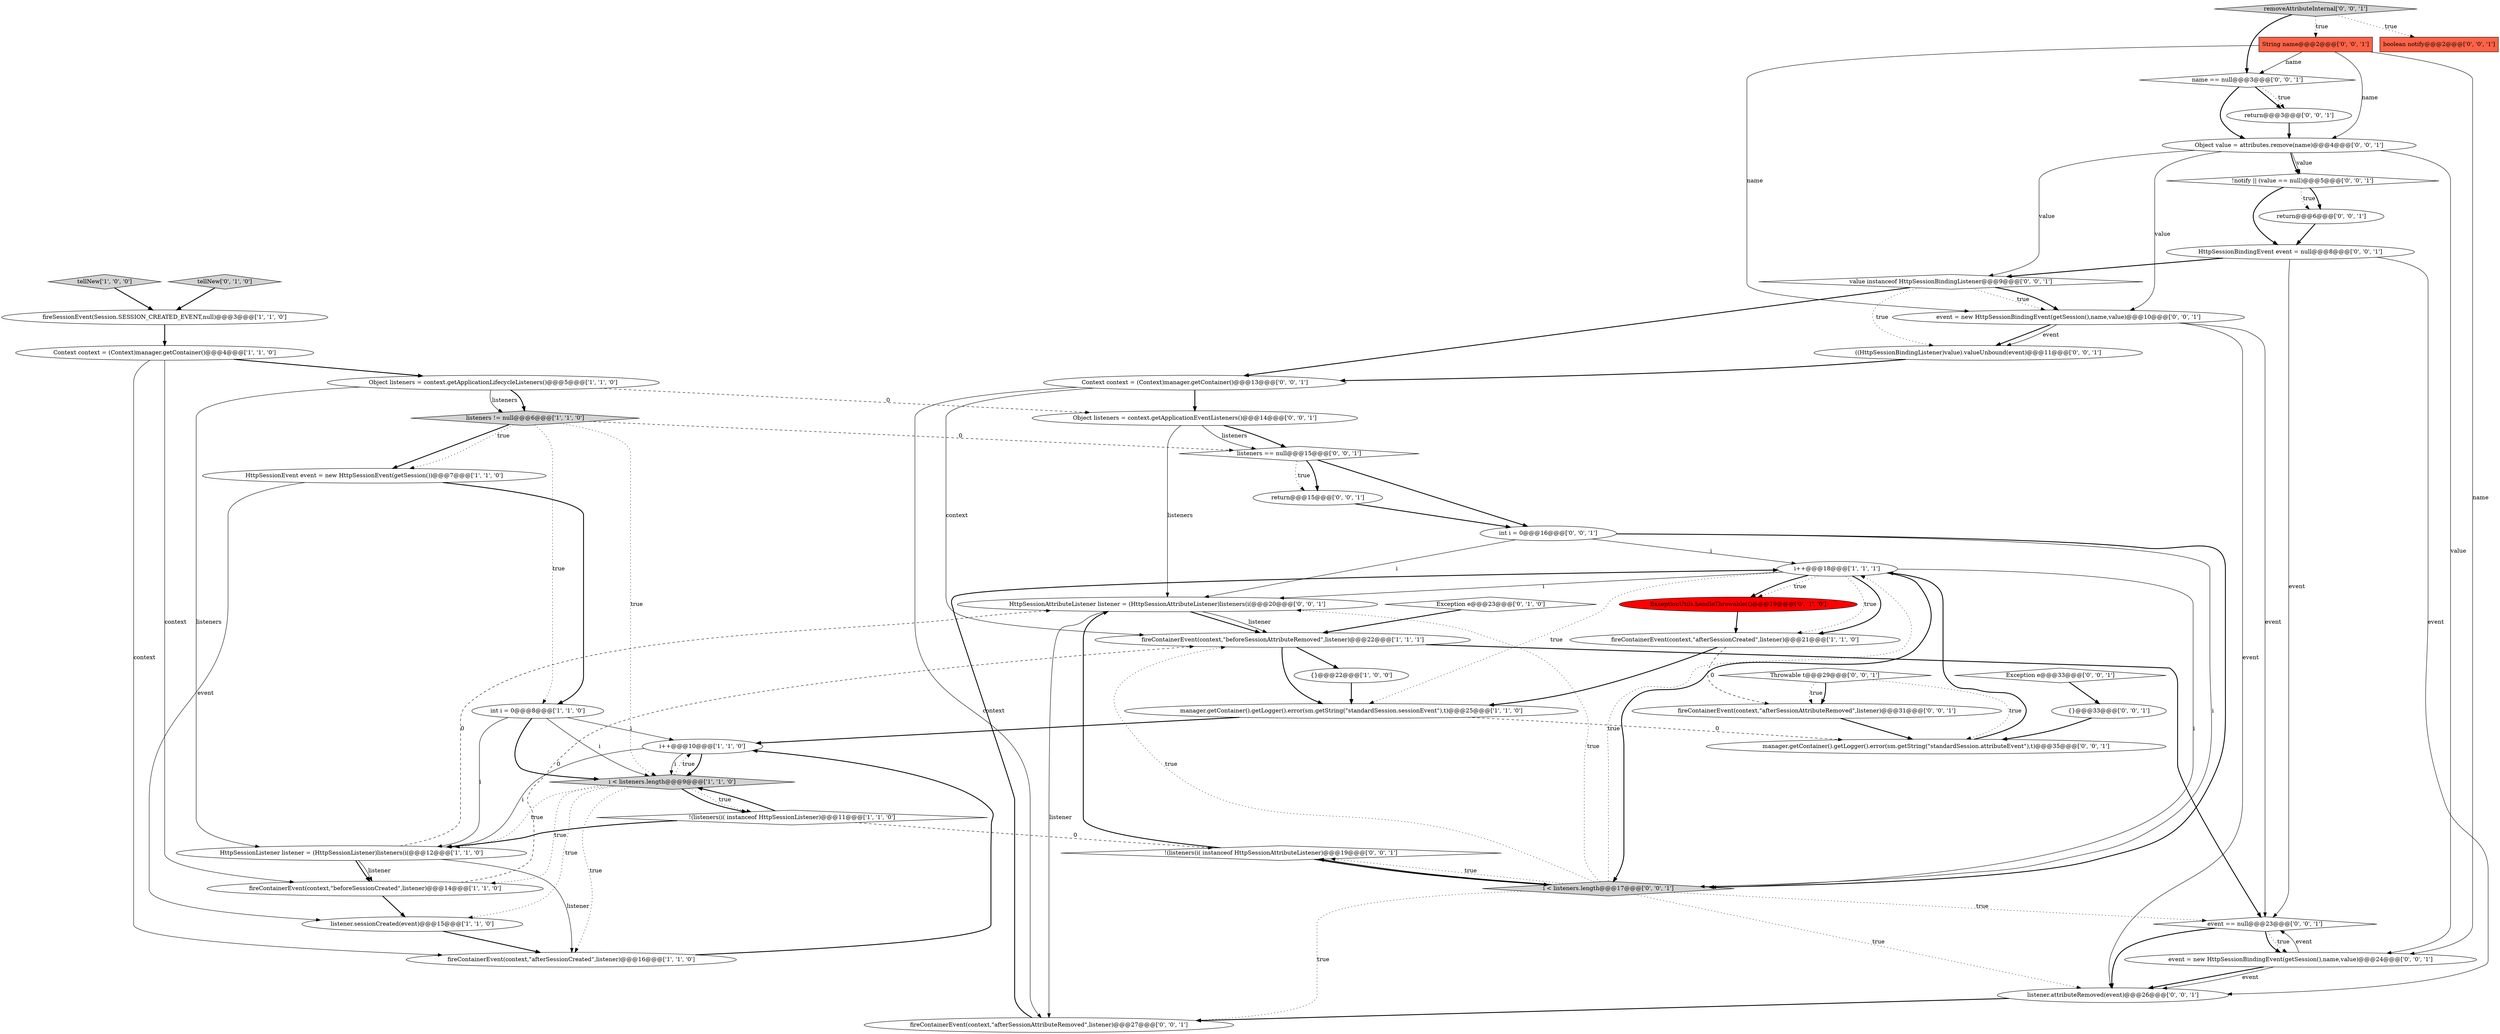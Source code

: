 digraph {
50 [style = filled, label = "int i = 0@@@16@@@['0', '0', '1']", fillcolor = white, shape = ellipse image = "AAA0AAABBB3BBB"];
23 [style = filled, label = "removeAttributeInternal['0', '0', '1']", fillcolor = lightgray, shape = diamond image = "AAA0AAABBB3BBB"];
41 [style = filled, label = "listener.attributeRemoved(event)@@@26@@@['0', '0', '1']", fillcolor = white, shape = ellipse image = "AAA0AAABBB3BBB"];
7 [style = filled, label = "listeners != null@@@6@@@['1', '1', '0']", fillcolor = lightgray, shape = diamond image = "AAA0AAABBB1BBB"];
12 [style = filled, label = "fireContainerEvent(context,\"afterSessionCreated\",listener)@@@16@@@['1', '1', '0']", fillcolor = white, shape = ellipse image = "AAA0AAABBB1BBB"];
44 [style = filled, label = "Object value = attributes.remove(name)@@@4@@@['0', '0', '1']", fillcolor = white, shape = ellipse image = "AAA0AAABBB3BBB"];
47 [style = filled, label = "!notify || (value == null)@@@5@@@['0', '0', '1']", fillcolor = white, shape = diamond image = "AAA0AAABBB3BBB"];
39 [style = filled, label = "Throwable t@@@29@@@['0', '0', '1']", fillcolor = white, shape = diamond image = "AAA0AAABBB3BBB"];
9 [style = filled, label = "int i = 0@@@8@@@['1', '1', '0']", fillcolor = white, shape = ellipse image = "AAA0AAABBB1BBB"];
3 [style = filled, label = "fireContainerEvent(context,\"beforeSessionAttributeRemoved\",listener)@@@22@@@['1', '1', '1']", fillcolor = white, shape = ellipse image = "AAA0AAABBB1BBB"];
2 [style = filled, label = "!(listeners(i( instanceof HttpSessionListener)@@@11@@@['1', '1', '0']", fillcolor = white, shape = diamond image = "AAA0AAABBB1BBB"];
5 [style = filled, label = "HttpSessionEvent event = new HttpSessionEvent(getSession())@@@7@@@['1', '1', '0']", fillcolor = white, shape = ellipse image = "AAA0AAABBB1BBB"];
15 [style = filled, label = "tellNew['1', '0', '0']", fillcolor = lightgray, shape = diamond image = "AAA0AAABBB1BBB"];
30 [style = filled, label = "event = new HttpSessionBindingEvent(getSession(),name,value)@@@10@@@['0', '0', '1']", fillcolor = white, shape = ellipse image = "AAA0AAABBB3BBB"];
48 [style = filled, label = "Context context = (Context)manager.getContainer()@@@13@@@['0', '0', '1']", fillcolor = white, shape = ellipse image = "AAA0AAABBB3BBB"];
20 [style = filled, label = "tellNew['0', '1', '0']", fillcolor = lightgray, shape = diamond image = "AAA0AAABBB2BBB"];
26 [style = filled, label = "fireContainerEvent(context,\"afterSessionAttributeRemoved\",listener)@@@27@@@['0', '0', '1']", fillcolor = white, shape = ellipse image = "AAA0AAABBB3BBB"];
8 [style = filled, label = "i++@@@18@@@['1', '1', '1']", fillcolor = white, shape = ellipse image = "AAA0AAABBB1BBB"];
16 [style = filled, label = "fireSessionEvent(Session.SESSION_CREATED_EVENT,null)@@@3@@@['1', '1', '0']", fillcolor = white, shape = ellipse image = "AAA0AAABBB1BBB"];
25 [style = filled, label = "HttpSessionAttributeListener listener = (HttpSessionAttributeListener)listeners(i(@@@20@@@['0', '0', '1']", fillcolor = white, shape = ellipse image = "AAA0AAABBB3BBB"];
42 [style = filled, label = "return@@@6@@@['0', '0', '1']", fillcolor = white, shape = ellipse image = "AAA0AAABBB3BBB"];
49 [style = filled, label = "listeners == null@@@15@@@['0', '0', '1']", fillcolor = white, shape = diamond image = "AAA0AAABBB3BBB"];
28 [style = filled, label = "return@@@3@@@['0', '0', '1']", fillcolor = white, shape = ellipse image = "AAA0AAABBB3BBB"];
19 [style = filled, label = "ExceptionUtils.handleThrowable(t)@@@19@@@['0', '1', '0']", fillcolor = red, shape = ellipse image = "AAA1AAABBB2BBB"];
40 [style = filled, label = "Object listeners = context.getApplicationEventListeners()@@@14@@@['0', '0', '1']", fillcolor = white, shape = ellipse image = "AAA0AAABBB3BBB"];
31 [style = filled, label = "fireContainerEvent(context,\"afterSessionAttributeRemoved\",listener)@@@31@@@['0', '0', '1']", fillcolor = white, shape = ellipse image = "AAA0AAABBB3BBB"];
34 [style = filled, label = "event == null@@@23@@@['0', '0', '1']", fillcolor = white, shape = diamond image = "AAA0AAABBB3BBB"];
10 [style = filled, label = "HttpSessionListener listener = (HttpSessionListener)listeners(i(@@@12@@@['1', '1', '0']", fillcolor = white, shape = ellipse image = "AAA0AAABBB1BBB"];
14 [style = filled, label = "Object listeners = context.getApplicationLifecycleListeners()@@@5@@@['1', '1', '0']", fillcolor = white, shape = ellipse image = "AAA0AAABBB1BBB"];
21 [style = filled, label = "Exception e@@@23@@@['0', '1', '0']", fillcolor = white, shape = diamond image = "AAA0AAABBB2BBB"];
45 [style = filled, label = "String name@@@2@@@['0', '0', '1']", fillcolor = tomato, shape = box image = "AAA0AAABBB3BBB"];
17 [style = filled, label = "i++@@@10@@@['1', '1', '0']", fillcolor = white, shape = ellipse image = "AAA0AAABBB1BBB"];
13 [style = filled, label = "fireContainerEvent(context,\"beforeSessionCreated\",listener)@@@14@@@['1', '1', '0']", fillcolor = white, shape = ellipse image = "AAA0AAABBB1BBB"];
27 [style = filled, label = "HttpSessionBindingEvent event = null@@@8@@@['0', '0', '1']", fillcolor = white, shape = ellipse image = "AAA0AAABBB3BBB"];
24 [style = filled, label = "name == null@@@3@@@['0', '0', '1']", fillcolor = white, shape = diamond image = "AAA0AAABBB3BBB"];
33 [style = filled, label = "i < listeners.length@@@17@@@['0', '0', '1']", fillcolor = lightgray, shape = diamond image = "AAA0AAABBB3BBB"];
36 [style = filled, label = "Exception e@@@33@@@['0', '0', '1']", fillcolor = white, shape = diamond image = "AAA0AAABBB3BBB"];
37 [style = filled, label = "{}@@@33@@@['0', '0', '1']", fillcolor = white, shape = ellipse image = "AAA0AAABBB3BBB"];
38 [style = filled, label = "return@@@15@@@['0', '0', '1']", fillcolor = white, shape = ellipse image = "AAA0AAABBB3BBB"];
22 [style = filled, label = "((HttpSessionBindingListener)value).valueUnbound(event)@@@11@@@['0', '0', '1']", fillcolor = white, shape = ellipse image = "AAA0AAABBB3BBB"];
29 [style = filled, label = "!(listeners(i( instanceof HttpSessionAttributeListener)@@@19@@@['0', '0', '1']", fillcolor = white, shape = diamond image = "AAA0AAABBB3BBB"];
35 [style = filled, label = "event = new HttpSessionBindingEvent(getSession(),name,value)@@@24@@@['0', '0', '1']", fillcolor = white, shape = ellipse image = "AAA0AAABBB3BBB"];
32 [style = filled, label = "manager.getContainer().getLogger().error(sm.getString(\"standardSession.attributeEvent\"),t)@@@35@@@['0', '0', '1']", fillcolor = white, shape = ellipse image = "AAA0AAABBB3BBB"];
46 [style = filled, label = "boolean notify@@@2@@@['0', '0', '1']", fillcolor = tomato, shape = box image = "AAA0AAABBB3BBB"];
1 [style = filled, label = "{}@@@22@@@['1', '0', '0']", fillcolor = white, shape = ellipse image = "AAA0AAABBB1BBB"];
11 [style = filled, label = "Context context = (Context)manager.getContainer()@@@4@@@['1', '1', '0']", fillcolor = white, shape = ellipse image = "AAA0AAABBB1BBB"];
4 [style = filled, label = "fireContainerEvent(context,\"afterSessionCreated\",listener)@@@21@@@['1', '1', '0']", fillcolor = white, shape = ellipse image = "AAA0AAABBB1BBB"];
43 [style = filled, label = "value instanceof HttpSessionBindingListener@@@9@@@['0', '0', '1']", fillcolor = white, shape = diamond image = "AAA0AAABBB3BBB"];
0 [style = filled, label = "manager.getContainer().getLogger().error(sm.getString(\"standardSession.sessionEvent\"),t)@@@25@@@['1', '1', '0']", fillcolor = white, shape = ellipse image = "AAA0AAABBB1BBB"];
6 [style = filled, label = "i < listeners.length@@@9@@@['1', '1', '0']", fillcolor = lightgray, shape = diamond image = "AAA0AAABBB1BBB"];
18 [style = filled, label = "listener.sessionCreated(event)@@@15@@@['1', '1', '0']", fillcolor = white, shape = ellipse image = "AAA0AAABBB1BBB"];
33->3 [style = dotted, label="true"];
40->49 [style = bold, label=""];
5->9 [style = bold, label=""];
11->14 [style = bold, label=""];
35->41 [style = bold, label=""];
2->6 [style = bold, label=""];
11->12 [style = solid, label="context"];
7->49 [style = dashed, label="0"];
50->8 [style = solid, label="i"];
47->27 [style = bold, label=""];
33->26 [style = dotted, label="true"];
8->4 [style = dotted, label="true"];
23->46 [style = dotted, label="true"];
9->10 [style = solid, label="i"];
9->6 [style = bold, label=""];
14->7 [style = bold, label=""];
3->34 [style = bold, label=""];
38->50 [style = bold, label=""];
48->26 [style = solid, label="context"];
20->16 [style = bold, label=""];
6->18 [style = dotted, label="true"];
9->6 [style = solid, label="i"];
50->33 [style = solid, label="i"];
45->30 [style = solid, label="name"];
39->31 [style = bold, label=""];
40->49 [style = solid, label="listeners"];
44->43 [style = solid, label="value"];
37->32 [style = bold, label=""];
8->0 [style = dotted, label="true"];
8->4 [style = bold, label=""];
44->47 [style = bold, label=""];
21->3 [style = bold, label=""];
40->25 [style = solid, label="listeners"];
24->28 [style = bold, label=""];
7->6 [style = dotted, label="true"];
5->18 [style = solid, label="event"];
35->41 [style = solid, label="event"];
0->17 [style = bold, label=""];
6->13 [style = dotted, label="true"];
25->3 [style = bold, label=""];
24->44 [style = bold, label=""];
18->12 [style = bold, label=""];
14->10 [style = solid, label="listeners"];
49->38 [style = bold, label=""];
1->0 [style = bold, label=""];
3->0 [style = bold, label=""];
4->0 [style = bold, label=""];
6->2 [style = bold, label=""];
33->29 [style = bold, label=""];
8->25 [style = solid, label="i"];
43->30 [style = dotted, label="true"];
7->5 [style = bold, label=""];
47->42 [style = dotted, label="true"];
36->37 [style = bold, label=""];
34->35 [style = bold, label=""];
6->12 [style = dotted, label="true"];
35->34 [style = solid, label="event"];
14->40 [style = dashed, label="0"];
10->12 [style = solid, label="listener"];
13->18 [style = bold, label=""];
8->19 [style = dotted, label="true"];
45->35 [style = solid, label="name"];
43->22 [style = dotted, label="true"];
39->31 [style = dotted, label="true"];
8->33 [style = bold, label=""];
27->43 [style = bold, label=""];
3->1 [style = bold, label=""];
47->42 [style = bold, label=""];
17->6 [style = bold, label=""];
22->48 [style = bold, label=""];
31->32 [style = bold, label=""];
12->17 [style = bold, label=""];
11->13 [style = solid, label="context"];
8->33 [style = solid, label="i"];
26->8 [style = bold, label=""];
2->10 [style = bold, label=""];
49->50 [style = bold, label=""];
13->3 [style = dashed, label="0"];
30->41 [style = solid, label="event"];
7->5 [style = dotted, label="true"];
6->10 [style = dotted, label="true"];
33->25 [style = dotted, label="true"];
32->8 [style = bold, label=""];
6->2 [style = dotted, label="true"];
10->13 [style = bold, label=""];
50->25 [style = solid, label="i"];
34->35 [style = dotted, label="true"];
10->13 [style = solid, label="listener"];
14->7 [style = solid, label="listeners"];
2->29 [style = dashed, label="0"];
33->29 [style = dotted, label="true"];
23->45 [style = dotted, label="true"];
33->8 [style = dotted, label="true"];
42->27 [style = bold, label=""];
33->41 [style = dotted, label="true"];
50->33 [style = bold, label=""];
10->25 [style = dashed, label="0"];
17->10 [style = solid, label="i"];
48->3 [style = solid, label="context"];
30->22 [style = bold, label=""];
16->11 [style = bold, label=""];
44->47 [style = solid, label="value"];
44->30 [style = solid, label="value"];
8->19 [style = bold, label=""];
17->6 [style = solid, label="i"];
43->48 [style = bold, label=""];
33->34 [style = dotted, label="true"];
0->32 [style = dashed, label="0"];
45->24 [style = solid, label="name"];
9->17 [style = solid, label="i"];
4->31 [style = dashed, label="0"];
29->25 [style = bold, label=""];
30->34 [style = solid, label="event"];
34->41 [style = bold, label=""];
7->9 [style = dotted, label="true"];
15->16 [style = bold, label=""];
24->28 [style = dotted, label="true"];
6->17 [style = dotted, label="true"];
48->40 [style = bold, label=""];
43->30 [style = bold, label=""];
25->3 [style = solid, label="listener"];
27->34 [style = solid, label="event"];
25->26 [style = solid, label="listener"];
23->24 [style = bold, label=""];
29->33 [style = bold, label=""];
39->32 [style = dotted, label="true"];
28->44 [style = bold, label=""];
45->44 [style = solid, label="name"];
19->4 [style = bold, label=""];
41->26 [style = bold, label=""];
44->35 [style = solid, label="value"];
27->41 [style = solid, label="event"];
49->38 [style = dotted, label="true"];
30->22 [style = solid, label="event"];
}
